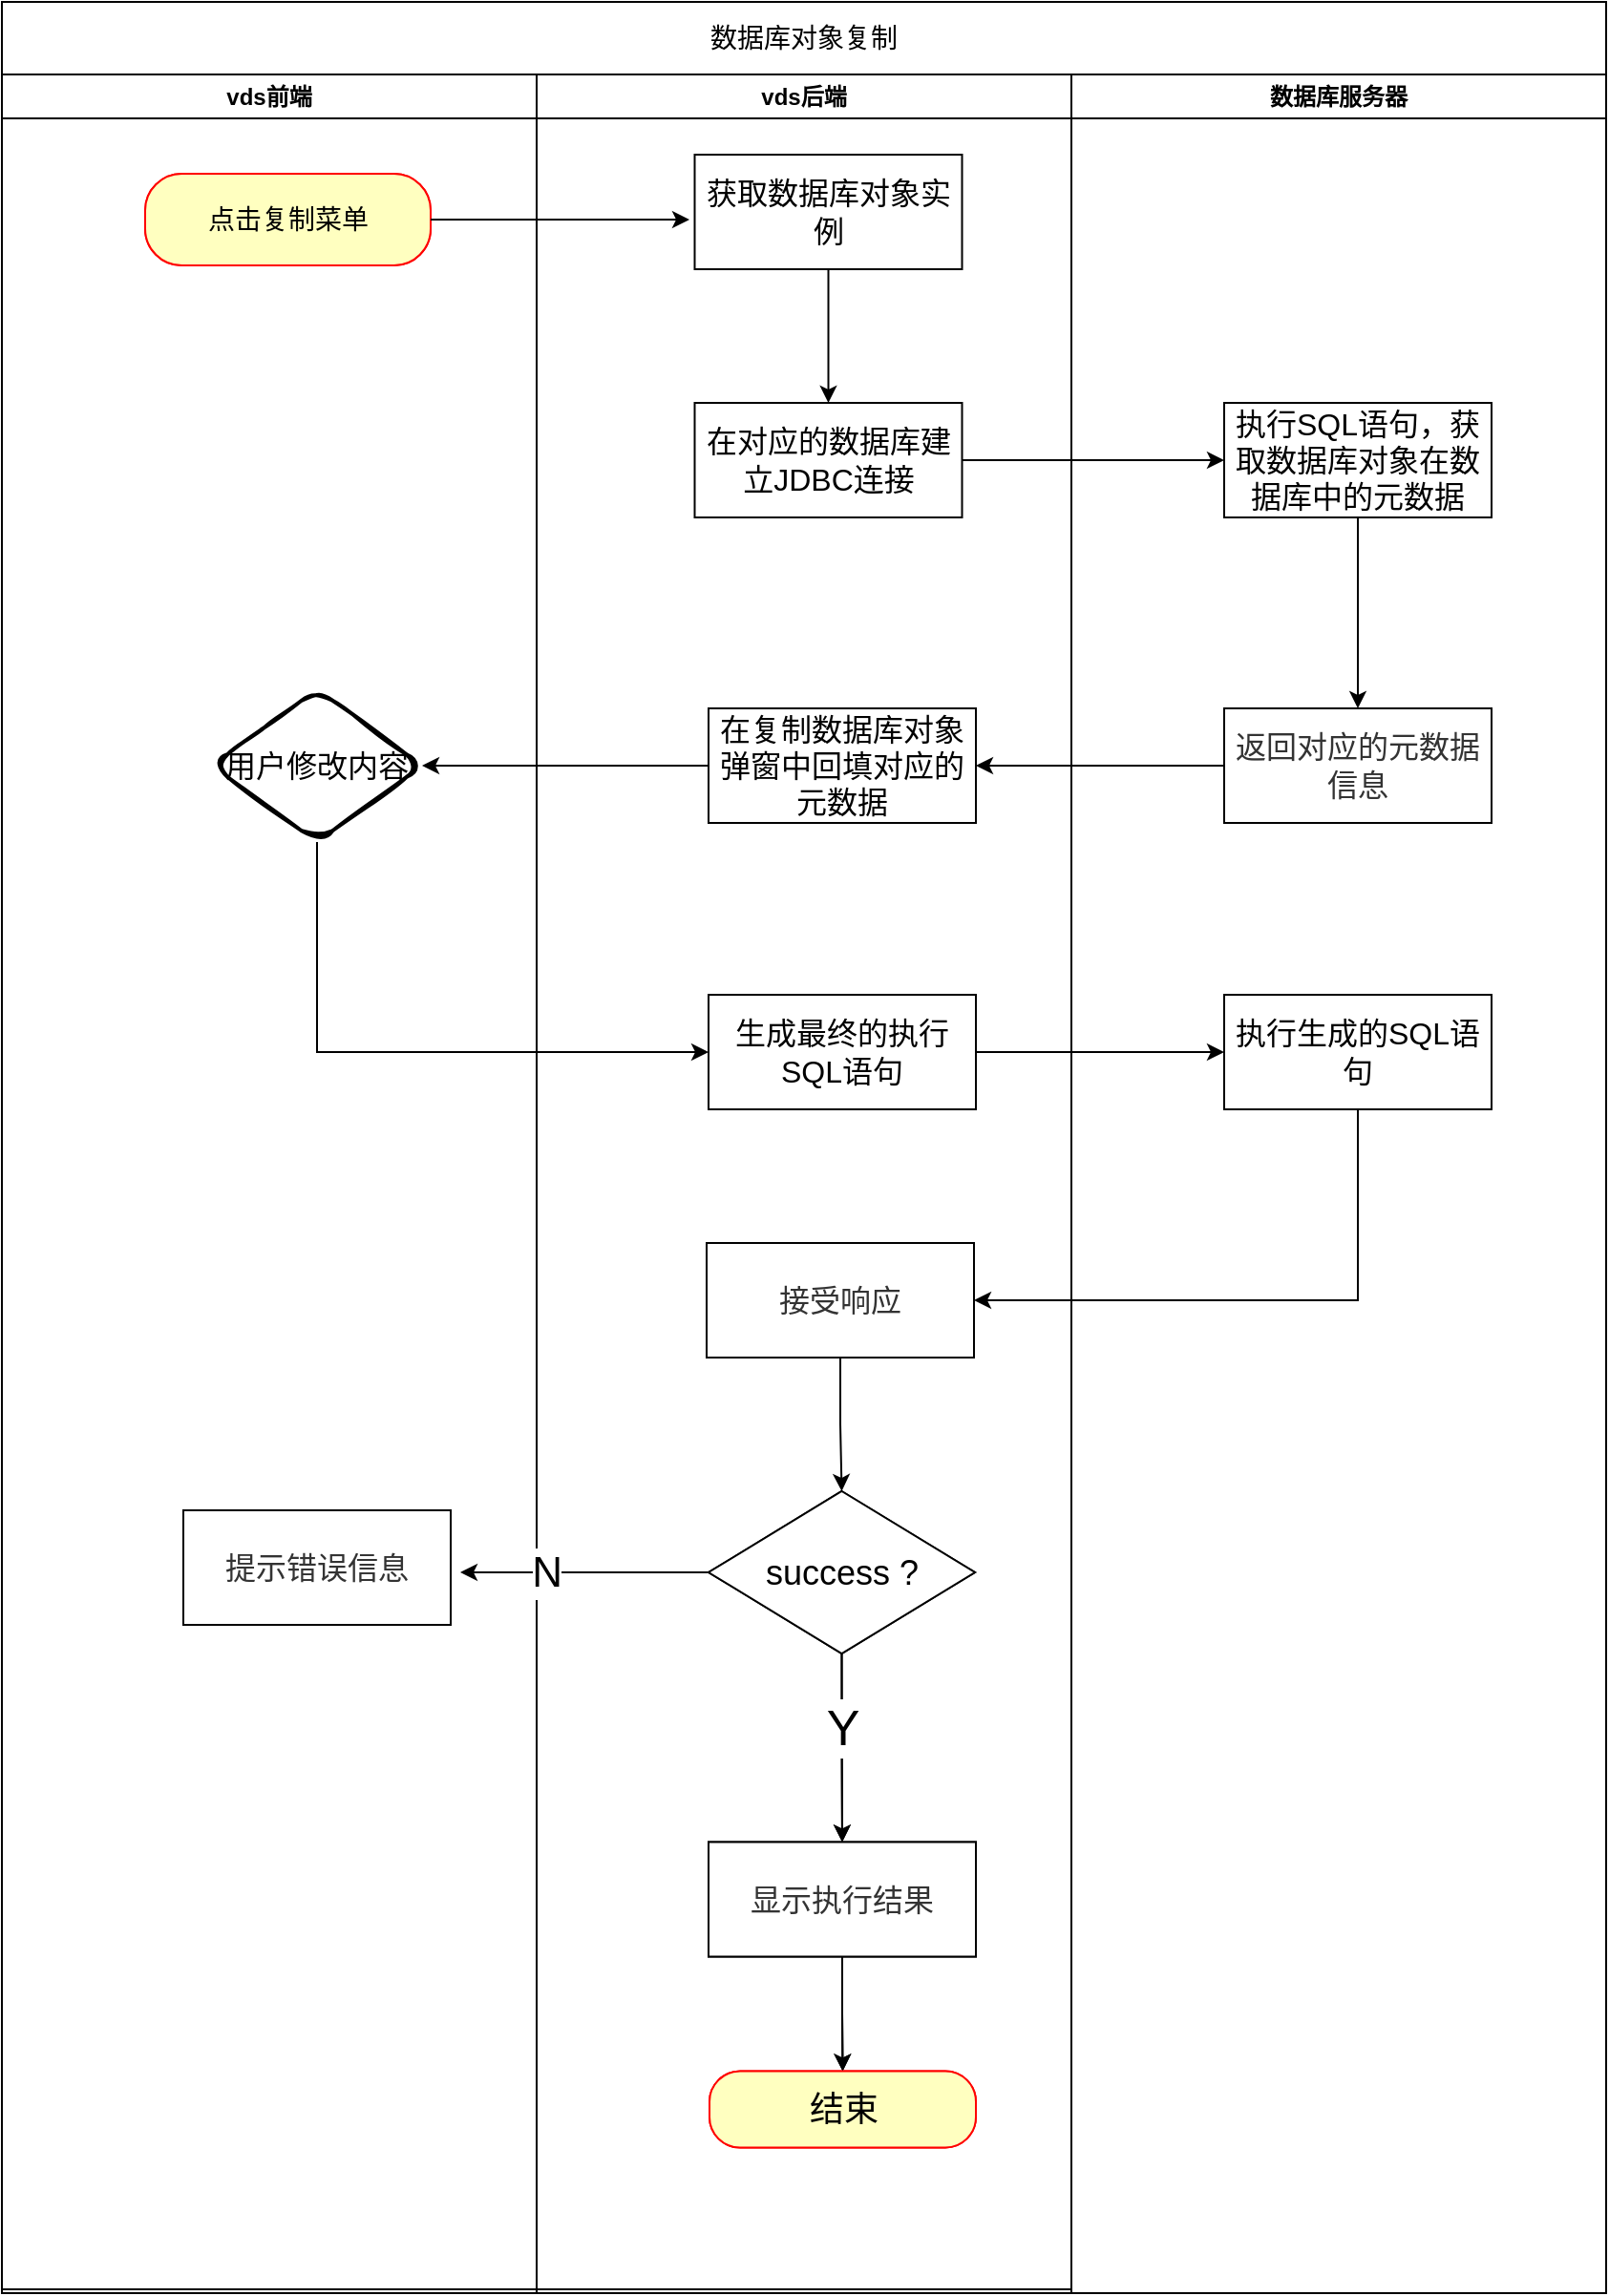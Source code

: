 <mxfile version="20.3.0" type="device"><diagram id="LZ5hKYIZKOQbpsO5Z4b5" name="第 1 页"><mxGraphModel dx="1483" dy="984" grid="1" gridSize="10" guides="1" tooltips="1" connect="1" arrows="1" fold="1" page="1" pageScale="1" pageWidth="3300" pageHeight="2339" math="0" shadow="0"><root><mxCell id="0"/><mxCell id="1" parent="0"/><mxCell id="mAjKB1pOatYTKKqCm82z-1" value="vds前端" style="swimlane;whiteSpace=wrap;startSize=23;" parent="1" vertex="1"><mxGeometry x="250" y="408" width="280" height="1162" as="geometry"><mxRectangle x="164.5" y="128" width="90" height="30" as="alternateBounds"/></mxGeometry></mxCell><mxCell id="mAjKB1pOatYTKKqCm82z-2" value="&lt;span style=&quot;font-size: 14px;&quot;&gt;点击复制菜单&lt;/span&gt;" style="rounded=1;whiteSpace=wrap;html=1;arcSize=40;fontColor=#000000;fillColor=#ffffc0;strokeColor=#ff0000;" parent="mAjKB1pOatYTKKqCm82z-1" vertex="1"><mxGeometry x="75" y="52" width="149.5" height="48" as="geometry"/></mxCell><mxCell id="mAjKB1pOatYTKKqCm82z-4" value="vds后端" style="swimlane;whiteSpace=wrap" parent="1" vertex="1"><mxGeometry x="530" y="408" width="280" height="1162" as="geometry"/></mxCell><mxCell id="mAjKB1pOatYTKKqCm82z-6" value="&lt;div style=&quot;orphans: 4; text-align: left;&quot;&gt;&lt;font face=&quot;Open Sans, Clear Sans, Helvetica Neue, Helvetica, Arial, Segoe UI Emoji, sans-serif&quot; color=&quot;#333333&quot;&gt;&lt;span style=&quot;font-size: 16px; background-color: rgb(255, 255, 255);&quot;&gt;接受响应&lt;/span&gt;&lt;/font&gt;&lt;/div&gt;" style="rounded=0;whiteSpace=wrap;html=1;" parent="mAjKB1pOatYTKKqCm82z-4" vertex="1"><mxGeometry x="89" y="612" width="140" height="60" as="geometry"/></mxCell><mxCell id="mAjKB1pOatYTKKqCm82z-8" style="edgeStyle=orthogonalEdgeStyle;rounded=0;orthogonalLoop=1;jettySize=auto;html=1;exitX=0.5;exitY=1;exitDx=0;exitDy=0;entryX=0.5;entryY=0;entryDx=0;entryDy=0;fontSize=18;" parent="mAjKB1pOatYTKKqCm82z-4" source="mAjKB1pOatYTKKqCm82z-10" target="mAjKB1pOatYTKKqCm82z-12" edge="1"><mxGeometry relative="1" as="geometry"/></mxCell><mxCell id="mAjKB1pOatYTKKqCm82z-9" value="Y" style="edgeLabel;html=1;align=center;verticalAlign=middle;resizable=0;points=[];fontSize=26;" parent="mAjKB1pOatYTKKqCm82z-8" vertex="1" connectable="0"><mxGeometry x="-0.221" relative="1" as="geometry"><mxPoint as="offset"/></mxGeometry></mxCell><mxCell id="mAjKB1pOatYTKKqCm82z-10" value="&lt;font style=&quot;font-size: 18px;&quot;&gt;success ?&lt;/font&gt;" style="rhombus;whiteSpace=wrap;html=1;" parent="mAjKB1pOatYTKKqCm82z-4" vertex="1"><mxGeometry x="90" y="742" width="139.5" height="85" as="geometry"/></mxCell><mxCell id="mAjKB1pOatYTKKqCm82z-11" style="edgeStyle=orthogonalEdgeStyle;rounded=0;orthogonalLoop=1;jettySize=auto;html=1;exitX=0.5;exitY=1;exitDx=0;exitDy=0;entryX=0.5;entryY=0;entryDx=0;entryDy=0;fontSize=18;" parent="mAjKB1pOatYTKKqCm82z-4" source="mAjKB1pOatYTKKqCm82z-12" target="mAjKB1pOatYTKKqCm82z-13" edge="1"><mxGeometry relative="1" as="geometry"/></mxCell><mxCell id="mAjKB1pOatYTKKqCm82z-12" value="&lt;div style=&quot;orphans: 4; text-align: left;&quot;&gt;&lt;font face=&quot;Open Sans, Clear Sans, Helvetica Neue, Helvetica, Arial, Segoe UI Emoji, sans-serif&quot; color=&quot;#333333&quot;&gt;&lt;span style=&quot;font-size: 16px; background-color: rgb(255, 255, 255);&quot;&gt;显示执行结果&lt;/span&gt;&lt;/font&gt;&lt;/div&gt;" style="rounded=0;whiteSpace=wrap;html=1;" parent="mAjKB1pOatYTKKqCm82z-4" vertex="1"><mxGeometry x="90" y="925.75" width="140" height="60" as="geometry"/></mxCell><mxCell id="mAjKB1pOatYTKKqCm82z-13" value="&lt;font style=&quot;font-size: 18px;&quot;&gt;结束&lt;/font&gt;" style="rounded=1;whiteSpace=wrap;html=1;arcSize=40;fontColor=#000000;fillColor=#ffffc0;strokeColor=#ff0000;" parent="mAjKB1pOatYTKKqCm82z-4" vertex="1"><mxGeometry x="90.5" y="1045.75" width="139.5" height="40" as="geometry"/></mxCell><mxCell id="mAjKB1pOatYTKKqCm82z-14" value="数据库服务器" style="swimlane;whiteSpace=wrap" parent="1" vertex="1"><mxGeometry x="810" y="408" width="280" height="1162" as="geometry"/></mxCell><mxCell id="mAjKB1pOatYTKKqCm82z-22" value="vds前端" style="swimlane;whiteSpace=wrap;startSize=23;" parent="mAjKB1pOatYTKKqCm82z-14" vertex="1"><mxGeometry x="-560" width="280" height="1160" as="geometry"><mxRectangle x="164.5" y="128" width="90" height="30" as="alternateBounds"/></mxGeometry></mxCell><mxCell id="mAjKB1pOatYTKKqCm82z-23" value="&lt;span style=&quot;font-size: 14px;&quot;&gt;点击复制菜单&lt;/span&gt;" style="rounded=1;whiteSpace=wrap;html=1;arcSize=40;fontColor=#000000;fillColor=#ffffc0;strokeColor=#ff0000;" parent="mAjKB1pOatYTKKqCm82z-22" vertex="1"><mxGeometry x="75" y="52" width="149.5" height="48" as="geometry"/></mxCell><mxCell id="mAjKB1pOatYTKKqCm82z-24" value="&lt;div style=&quot;orphans: 4; text-align: left;&quot;&gt;&lt;font face=&quot;Open Sans, Clear Sans, Helvetica Neue, Helvetica, Arial, Segoe UI Emoji, sans-serif&quot; color=&quot;#333333&quot;&gt;&lt;span style=&quot;font-size: 16px; background-color: rgb(255, 255, 255);&quot;&gt;提示错误信息&lt;/span&gt;&lt;/font&gt;&lt;/div&gt;" style="rounded=0;whiteSpace=wrap;html=1;" parent="mAjKB1pOatYTKKqCm82z-22" vertex="1"><mxGeometry x="95" y="752" width="140" height="60" as="geometry"/></mxCell><mxCell id="mAjKB1pOatYTKKqCm82z-56" value="用户修改内容" style="rhombus;whiteSpace=wrap;html=1;strokeWidth=2;sketch=1;rounded=1;fontSize=16;" parent="mAjKB1pOatYTKKqCm82z-22" vertex="1"><mxGeometry x="110" y="322" width="110" height="80" as="geometry"/></mxCell><mxCell id="mAjKB1pOatYTKKqCm82z-25" value="vds后端" style="swimlane;whiteSpace=wrap" parent="mAjKB1pOatYTKKqCm82z-14" vertex="1"><mxGeometry x="-280" width="280" height="1160" as="geometry"/></mxCell><mxCell id="mAjKB1pOatYTKKqCm82z-61" style="edgeStyle=orthogonalEdgeStyle;rounded=0;orthogonalLoop=1;jettySize=auto;html=1;exitX=0.5;exitY=1;exitDx=0;exitDy=0;entryX=0.5;entryY=0;entryDx=0;entryDy=0;" parent="mAjKB1pOatYTKKqCm82z-25" source="mAjKB1pOatYTKKqCm82z-26" target="mAjKB1pOatYTKKqCm82z-35" edge="1"><mxGeometry relative="1" as="geometry"/></mxCell><mxCell id="mAjKB1pOatYTKKqCm82z-26" value="&lt;span style=&quot;font-size: 16px;&quot;&gt;获取数据库对象实例&lt;/span&gt;&lt;span style=&quot;color: rgb(51, 51, 51); font-family: &amp;quot;Open Sans&amp;quot;, &amp;quot;Clear Sans&amp;quot;, &amp;quot;Helvetica Neue&amp;quot;, Helvetica, Arial, &amp;quot;Segoe UI Emoji&amp;quot;, sans-serif; font-size: 16px; orphans: 4; text-align: left; background-color: rgb(255, 255, 255);&quot;&gt;&lt;br&gt;&lt;/span&gt;" style="rounded=0;whiteSpace=wrap;html=1;" parent="mAjKB1pOatYTKKqCm82z-25" vertex="1"><mxGeometry x="82.75" y="42" width="140" height="60" as="geometry"/></mxCell><mxCell id="mAjKB1pOatYTKKqCm82z-71" style="edgeStyle=orthogonalEdgeStyle;rounded=0;orthogonalLoop=1;jettySize=auto;html=1;entryX=0.5;entryY=0;entryDx=0;entryDy=0;" parent="mAjKB1pOatYTKKqCm82z-25" source="mAjKB1pOatYTKKqCm82z-27" target="mAjKB1pOatYTKKqCm82z-31" edge="1"><mxGeometry relative="1" as="geometry"/></mxCell><mxCell id="mAjKB1pOatYTKKqCm82z-27" value="&lt;div style=&quot;orphans: 4; text-align: left;&quot;&gt;&lt;font face=&quot;Open Sans, Clear Sans, Helvetica Neue, Helvetica, Arial, Segoe UI Emoji, sans-serif&quot; color=&quot;#333333&quot;&gt;&lt;span style=&quot;font-size: 16px; background-color: rgb(255, 255, 255);&quot;&gt;接受响应&lt;/span&gt;&lt;/font&gt;&lt;/div&gt;" style="rounded=0;whiteSpace=wrap;html=1;" parent="mAjKB1pOatYTKKqCm82z-25" vertex="1"><mxGeometry x="89" y="612" width="140" height="60" as="geometry"/></mxCell><mxCell id="mAjKB1pOatYTKKqCm82z-29" style="edgeStyle=orthogonalEdgeStyle;rounded=0;orthogonalLoop=1;jettySize=auto;html=1;exitX=0.5;exitY=1;exitDx=0;exitDy=0;entryX=0.5;entryY=0;entryDx=0;entryDy=0;fontSize=18;" parent="mAjKB1pOatYTKKqCm82z-25" source="mAjKB1pOatYTKKqCm82z-31" target="mAjKB1pOatYTKKqCm82z-33" edge="1"><mxGeometry relative="1" as="geometry"/></mxCell><mxCell id="mAjKB1pOatYTKKqCm82z-30" value="Y" style="edgeLabel;html=1;align=center;verticalAlign=middle;resizable=0;points=[];fontSize=26;" parent="mAjKB1pOatYTKKqCm82z-29" vertex="1" connectable="0"><mxGeometry x="-0.221" relative="1" as="geometry"><mxPoint as="offset"/></mxGeometry></mxCell><mxCell id="mAjKB1pOatYTKKqCm82z-31" value="&lt;font style=&quot;font-size: 18px;&quot;&gt;success ?&lt;/font&gt;" style="rhombus;whiteSpace=wrap;html=1;" parent="mAjKB1pOatYTKKqCm82z-25" vertex="1"><mxGeometry x="90" y="742" width="139.5" height="85" as="geometry"/></mxCell><mxCell id="mAjKB1pOatYTKKqCm82z-32" style="edgeStyle=orthogonalEdgeStyle;rounded=0;orthogonalLoop=1;jettySize=auto;html=1;exitX=0.5;exitY=1;exitDx=0;exitDy=0;entryX=0.5;entryY=0;entryDx=0;entryDy=0;fontSize=18;" parent="mAjKB1pOatYTKKqCm82z-25" source="mAjKB1pOatYTKKqCm82z-33" target="mAjKB1pOatYTKKqCm82z-34" edge="1"><mxGeometry relative="1" as="geometry"/></mxCell><mxCell id="mAjKB1pOatYTKKqCm82z-33" value="&lt;div style=&quot;orphans: 4; text-align: left;&quot;&gt;&lt;font face=&quot;Open Sans, Clear Sans, Helvetica Neue, Helvetica, Arial, Segoe UI Emoji, sans-serif&quot; color=&quot;#333333&quot;&gt;&lt;span style=&quot;font-size: 16px; background-color: rgb(255, 255, 255);&quot;&gt;显示执行结果&lt;/span&gt;&lt;/font&gt;&lt;/div&gt;" style="rounded=0;whiteSpace=wrap;html=1;" parent="mAjKB1pOatYTKKqCm82z-25" vertex="1"><mxGeometry x="90" y="925.75" width="140" height="60" as="geometry"/></mxCell><mxCell id="mAjKB1pOatYTKKqCm82z-34" value="&lt;font style=&quot;font-size: 18px;&quot;&gt;结束&lt;/font&gt;" style="rounded=1;whiteSpace=wrap;html=1;arcSize=40;fontColor=#000000;fillColor=#ffffc0;strokeColor=#ff0000;" parent="mAjKB1pOatYTKKqCm82z-25" vertex="1"><mxGeometry x="90.5" y="1045.75" width="139.5" height="40" as="geometry"/></mxCell><mxCell id="mAjKB1pOatYTKKqCm82z-35" value="&lt;span style=&quot;font-size: 16px;&quot;&gt;在对应的数据库建立JDBC连接&lt;/span&gt;&lt;span style=&quot;color: rgb(51, 51, 51); font-family: &amp;quot;Open Sans&amp;quot;, &amp;quot;Clear Sans&amp;quot;, &amp;quot;Helvetica Neue&amp;quot;, Helvetica, Arial, &amp;quot;Segoe UI Emoji&amp;quot;, sans-serif; font-size: 16px; orphans: 4; text-align: left; background-color: rgb(255, 255, 255);&quot;&gt;&lt;br&gt;&lt;/span&gt;" style="rounded=0;whiteSpace=wrap;html=1;" parent="mAjKB1pOatYTKKqCm82z-25" vertex="1"><mxGeometry x="82.75" y="172" width="140" height="60" as="geometry"/></mxCell><mxCell id="mAjKB1pOatYTKKqCm82z-55" value="&lt;span style=&quot;font-size: 16px;&quot;&gt;在复制数据库对象弹窗中回填对应的元数据&lt;/span&gt;&lt;span style=&quot;color: rgb(51, 51, 51); font-family: &amp;quot;Open Sans&amp;quot;, &amp;quot;Clear Sans&amp;quot;, &amp;quot;Helvetica Neue&amp;quot;, Helvetica, Arial, &amp;quot;Segoe UI Emoji&amp;quot;, sans-serif; font-size: 16px; orphans: 4; text-align: left; background-color: rgb(255, 255, 255);&quot;&gt;&lt;br&gt;&lt;/span&gt;" style="rounded=0;whiteSpace=wrap;html=1;" parent="mAjKB1pOatYTKKqCm82z-25" vertex="1"><mxGeometry x="90" y="332" width="140" height="60" as="geometry"/></mxCell><mxCell id="mAjKB1pOatYTKKqCm82z-58" value="&lt;span style=&quot;font-size: 16px;&quot;&gt;生成最终的执行SQL语句&lt;/span&gt;&lt;span style=&quot;color: rgb(51, 51, 51); font-family: &amp;quot;Open Sans&amp;quot;, &amp;quot;Clear Sans&amp;quot;, &amp;quot;Helvetica Neue&amp;quot;, Helvetica, Arial, &amp;quot;Segoe UI Emoji&amp;quot;, sans-serif; font-size: 16px; orphans: 4; text-align: left; background-color: rgb(255, 255, 255);&quot;&gt;&lt;br&gt;&lt;/span&gt;" style="rounded=0;whiteSpace=wrap;html=1;" parent="mAjKB1pOatYTKKqCm82z-25" vertex="1"><mxGeometry x="90" y="482" width="140" height="60" as="geometry"/></mxCell><mxCell id="mAjKB1pOatYTKKqCm82z-65" style="edgeStyle=orthogonalEdgeStyle;rounded=0;orthogonalLoop=1;jettySize=auto;html=1;entryX=1;entryY=0.5;entryDx=0;entryDy=0;" parent="mAjKB1pOatYTKKqCm82z-14" source="mAjKB1pOatYTKKqCm82z-54" target="mAjKB1pOatYTKKqCm82z-55" edge="1"><mxGeometry relative="1" as="geometry"/></mxCell><mxCell id="mAjKB1pOatYTKKqCm82z-54" value="&lt;span style=&quot;color: rgb(51, 51, 51); font-family: &amp;quot;Open Sans&amp;quot;, &amp;quot;Clear Sans&amp;quot;, &amp;quot;Helvetica Neue&amp;quot;, Helvetica, Arial, &amp;quot;Segoe UI Emoji&amp;quot;, sans-serif; font-size: 16px; orphans: 4; text-align: left; background-color: rgb(255, 255, 255);&quot;&gt;返回对应的元数据信息&lt;br&gt;&lt;/span&gt;" style="rounded=0;whiteSpace=wrap;html=1;" parent="mAjKB1pOatYTKKqCm82z-14" vertex="1"><mxGeometry x="80" y="332" width="140" height="60" as="geometry"/></mxCell><mxCell id="mAjKB1pOatYTKKqCm82z-69" style="edgeStyle=orthogonalEdgeStyle;rounded=0;orthogonalLoop=1;jettySize=auto;html=1;entryX=1;entryY=0.5;entryDx=0;entryDy=0;" parent="mAjKB1pOatYTKKqCm82z-14" source="mAjKB1pOatYTKKqCm82z-59" target="mAjKB1pOatYTKKqCm82z-27" edge="1"><mxGeometry relative="1" as="geometry"><Array as="points"><mxPoint x="150" y="642"/></Array></mxGeometry></mxCell><mxCell id="mAjKB1pOatYTKKqCm82z-59" value="&lt;span style=&quot;font-size: 16px;&quot;&gt;执行生成的SQL语句&lt;/span&gt;&lt;span style=&quot;color: rgb(51, 51, 51); font-family: &amp;quot;Open Sans&amp;quot;, &amp;quot;Clear Sans&amp;quot;, &amp;quot;Helvetica Neue&amp;quot;, Helvetica, Arial, &amp;quot;Segoe UI Emoji&amp;quot;, sans-serif; font-size: 16px; orphans: 4; text-align: left; background-color: rgb(255, 255, 255);&quot;&gt;&lt;br&gt;&lt;/span&gt;" style="rounded=0;whiteSpace=wrap;html=1;" parent="mAjKB1pOatYTKKqCm82z-14" vertex="1"><mxGeometry x="80" y="482" width="140" height="60" as="geometry"/></mxCell><mxCell id="mAjKB1pOatYTKKqCm82z-64" style="edgeStyle=orthogonalEdgeStyle;rounded=0;orthogonalLoop=1;jettySize=auto;html=1;exitX=0.5;exitY=1;exitDx=0;exitDy=0;entryX=0.5;entryY=0;entryDx=0;entryDy=0;" parent="mAjKB1pOatYTKKqCm82z-14" source="mAjKB1pOatYTKKqCm82z-36" target="mAjKB1pOatYTKKqCm82z-54" edge="1"><mxGeometry relative="1" as="geometry"/></mxCell><mxCell id="mAjKB1pOatYTKKqCm82z-36" value="&lt;span style=&quot;font-size: 16px;&quot;&gt;执行SQL语句，获取数据库对象在数据库中的元数据&lt;/span&gt;&lt;span style=&quot;color: rgb(51, 51, 51); font-family: &amp;quot;Open Sans&amp;quot;, &amp;quot;Clear Sans&amp;quot;, &amp;quot;Helvetica Neue&amp;quot;, Helvetica, Arial, &amp;quot;Segoe UI Emoji&amp;quot;, sans-serif; font-size: 16px; orphans: 4; text-align: left; background-color: rgb(255, 255, 255);&quot;&gt;&lt;br&gt;&lt;/span&gt;" style="rounded=0;whiteSpace=wrap;html=1;" parent="mAjKB1pOatYTKKqCm82z-14" vertex="1"><mxGeometry x="80" y="172" width="140" height="60" as="geometry"/></mxCell><mxCell id="mAjKB1pOatYTKKqCm82z-63" style="edgeStyle=orthogonalEdgeStyle;rounded=0;orthogonalLoop=1;jettySize=auto;html=1;entryX=0;entryY=0.5;entryDx=0;entryDy=0;" parent="mAjKB1pOatYTKKqCm82z-14" source="mAjKB1pOatYTKKqCm82z-35" target="mAjKB1pOatYTKKqCm82z-36" edge="1"><mxGeometry relative="1" as="geometry"/></mxCell><mxCell id="mAjKB1pOatYTKKqCm82z-66" style="edgeStyle=orthogonalEdgeStyle;rounded=0;orthogonalLoop=1;jettySize=auto;html=1;entryX=1;entryY=0.5;entryDx=0;entryDy=0;" parent="mAjKB1pOatYTKKqCm82z-14" source="mAjKB1pOatYTKKqCm82z-55" target="mAjKB1pOatYTKKqCm82z-56" edge="1"><mxGeometry relative="1" as="geometry"/></mxCell><mxCell id="mAjKB1pOatYTKKqCm82z-67" style="edgeStyle=orthogonalEdgeStyle;rounded=0;orthogonalLoop=1;jettySize=auto;html=1;exitX=0.5;exitY=1;exitDx=0;exitDy=0;entryX=0;entryY=0.5;entryDx=0;entryDy=0;" parent="mAjKB1pOatYTKKqCm82z-14" source="mAjKB1pOatYTKKqCm82z-56" target="mAjKB1pOatYTKKqCm82z-58" edge="1"><mxGeometry relative="1" as="geometry"/></mxCell><mxCell id="mAjKB1pOatYTKKqCm82z-68" style="edgeStyle=orthogonalEdgeStyle;rounded=0;orthogonalLoop=1;jettySize=auto;html=1;" parent="mAjKB1pOatYTKKqCm82z-14" source="mAjKB1pOatYTKKqCm82z-58" target="mAjKB1pOatYTKKqCm82z-59" edge="1"><mxGeometry relative="1" as="geometry"/></mxCell><mxCell id="mAjKB1pOatYTKKqCm82z-20" value="数据库对象复制" style="rounded=0;whiteSpace=wrap;html=1;fontSize=14;" parent="1" vertex="1"><mxGeometry x="250" y="370" width="840" height="38" as="geometry"/></mxCell><mxCell id="mAjKB1pOatYTKKqCm82z-60" style="edgeStyle=orthogonalEdgeStyle;rounded=0;orthogonalLoop=1;jettySize=auto;html=1;" parent="1" source="mAjKB1pOatYTKKqCm82z-23" edge="1"><mxGeometry relative="1" as="geometry"><mxPoint x="610" y="484" as="targetPoint"/></mxGeometry></mxCell><mxCell id="mAjKB1pOatYTKKqCm82z-73" style="edgeStyle=orthogonalEdgeStyle;rounded=0;orthogonalLoop=1;jettySize=auto;html=1;" parent="1" source="mAjKB1pOatYTKKqCm82z-31" edge="1"><mxGeometry relative="1" as="geometry"><mxPoint x="490" y="1192.5" as="targetPoint"/></mxGeometry></mxCell><mxCell id="mAjKB1pOatYTKKqCm82z-74" value="&lt;font style=&quot;font-size: 22px;&quot;&gt;N&lt;/font&gt;" style="edgeLabel;html=1;align=center;verticalAlign=middle;resizable=0;points=[];" parent="mAjKB1pOatYTKKqCm82z-73" vertex="1" connectable="0"><mxGeometry x="0.296" relative="1" as="geometry"><mxPoint x="-1" as="offset"/></mxGeometry></mxCell></root></mxGraphModel></diagram></mxfile>